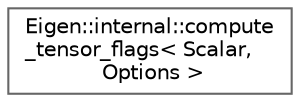digraph "类继承关系图"
{
 // LATEX_PDF_SIZE
  bgcolor="transparent";
  edge [fontname=Helvetica,fontsize=10,labelfontname=Helvetica,labelfontsize=10];
  node [fontname=Helvetica,fontsize=10,shape=box,height=0.2,width=0.4];
  rankdir="LR";
  Node0 [id="Node000000",label="Eigen::internal::compute\l_tensor_flags\< Scalar,\l Options \>",height=0.2,width=0.4,color="grey40", fillcolor="white", style="filled",URL="$class_eigen_1_1internal_1_1compute__tensor__flags.html",tooltip=" "];
}
